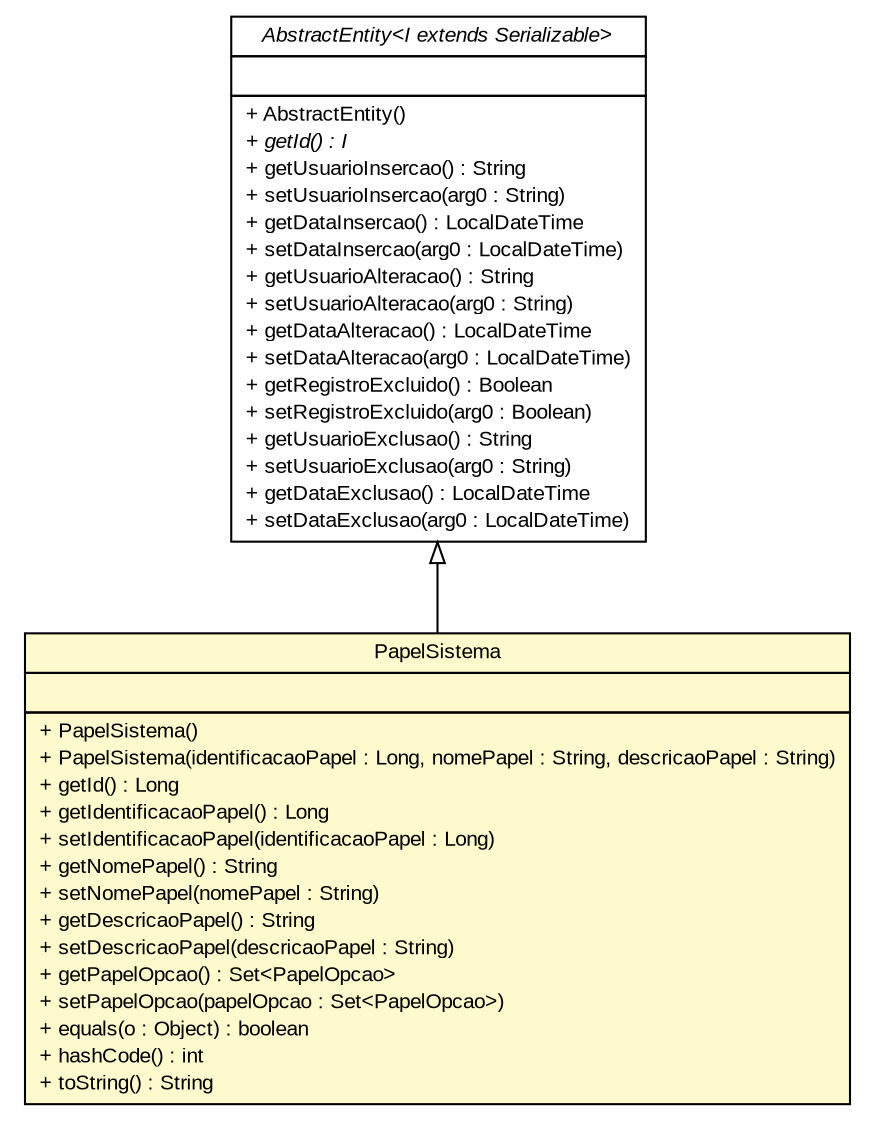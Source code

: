 #!/usr/local/bin/dot
#
# Class diagram 
# Generated by UMLGraph version R5_6 (http://www.umlgraph.org/)
#

digraph G {
	edge [fontname="arial",fontsize=10,labelfontname="arial",labelfontsize=10];
	node [fontname="arial",fontsize=10,shape=plaintext];
	nodesep=0.25;
	ranksep=0.5;
	// br.gov.to.sefaz.seg.persistence.entity.PapelSistema
	c9487 [label=<<table title="br.gov.to.sefaz.seg.persistence.entity.PapelSistema" border="0" cellborder="1" cellspacing="0" cellpadding="2" port="p" bgcolor="lemonChiffon" href="./PapelSistema.html">
		<tr><td><table border="0" cellspacing="0" cellpadding="1">
<tr><td align="center" balign="center"> PapelSistema </td></tr>
		</table></td></tr>
		<tr><td><table border="0" cellspacing="0" cellpadding="1">
<tr><td align="left" balign="left">  </td></tr>
		</table></td></tr>
		<tr><td><table border="0" cellspacing="0" cellpadding="1">
<tr><td align="left" balign="left"> + PapelSistema() </td></tr>
<tr><td align="left" balign="left"> + PapelSistema(identificacaoPapel : Long, nomePapel : String, descricaoPapel : String) </td></tr>
<tr><td align="left" balign="left"> + getId() : Long </td></tr>
<tr><td align="left" balign="left"> + getIdentificacaoPapel() : Long </td></tr>
<tr><td align="left" balign="left"> + setIdentificacaoPapel(identificacaoPapel : Long) </td></tr>
<tr><td align="left" balign="left"> + getNomePapel() : String </td></tr>
<tr><td align="left" balign="left"> + setNomePapel(nomePapel : String) </td></tr>
<tr><td align="left" balign="left"> + getDescricaoPapel() : String </td></tr>
<tr><td align="left" balign="left"> + setDescricaoPapel(descricaoPapel : String) </td></tr>
<tr><td align="left" balign="left"> + getPapelOpcao() : Set&lt;PapelOpcao&gt; </td></tr>
<tr><td align="left" balign="left"> + setPapelOpcao(papelOpcao : Set&lt;PapelOpcao&gt;) </td></tr>
<tr><td align="left" balign="left"> + equals(o : Object) : boolean </td></tr>
<tr><td align="left" balign="left"> + hashCode() : int </td></tr>
<tr><td align="left" balign="left"> + toString() : String </td></tr>
		</table></td></tr>
		</table>>, URL="./PapelSistema.html", fontname="arial", fontcolor="black", fontsize=10.0];
	//br.gov.to.sefaz.seg.persistence.entity.PapelSistema extends br.gov.to.sefaz.persistence.entity.AbstractEntity<java.lang.Long>
	c9523:p -> c9487:p [dir=back,arrowtail=empty];
	// br.gov.to.sefaz.persistence.entity.AbstractEntity<I extends java.io.Serializable>
	c9523 [label=<<table title="br.gov.to.sefaz.persistence.entity.AbstractEntity" border="0" cellborder="1" cellspacing="0" cellpadding="2" port="p" href="http://java.sun.com/j2se/1.4.2/docs/api/br/gov/to/sefaz/persistence/entity/AbstractEntity.html">
		<tr><td><table border="0" cellspacing="0" cellpadding="1">
<tr><td align="center" balign="center"><font face="arial italic"> AbstractEntity&lt;I extends Serializable&gt; </font></td></tr>
		</table></td></tr>
		<tr><td><table border="0" cellspacing="0" cellpadding="1">
<tr><td align="left" balign="left">  </td></tr>
		</table></td></tr>
		<tr><td><table border="0" cellspacing="0" cellpadding="1">
<tr><td align="left" balign="left"> + AbstractEntity() </td></tr>
<tr><td align="left" balign="left"><font face="arial italic" point-size="10.0"> + getId() : I </font></td></tr>
<tr><td align="left" balign="left"> + getUsuarioInsercao() : String </td></tr>
<tr><td align="left" balign="left"> + setUsuarioInsercao(arg0 : String) </td></tr>
<tr><td align="left" balign="left"> + getDataInsercao() : LocalDateTime </td></tr>
<tr><td align="left" balign="left"> + setDataInsercao(arg0 : LocalDateTime) </td></tr>
<tr><td align="left" balign="left"> + getUsuarioAlteracao() : String </td></tr>
<tr><td align="left" balign="left"> + setUsuarioAlteracao(arg0 : String) </td></tr>
<tr><td align="left" balign="left"> + getDataAlteracao() : LocalDateTime </td></tr>
<tr><td align="left" balign="left"> + setDataAlteracao(arg0 : LocalDateTime) </td></tr>
<tr><td align="left" balign="left"> + getRegistroExcluido() : Boolean </td></tr>
<tr><td align="left" balign="left"> + setRegistroExcluido(arg0 : Boolean) </td></tr>
<tr><td align="left" balign="left"> + getUsuarioExclusao() : String </td></tr>
<tr><td align="left" balign="left"> + setUsuarioExclusao(arg0 : String) </td></tr>
<tr><td align="left" balign="left"> + getDataExclusao() : LocalDateTime </td></tr>
<tr><td align="left" balign="left"> + setDataExclusao(arg0 : LocalDateTime) </td></tr>
		</table></td></tr>
		</table>>, URL="http://java.sun.com/j2se/1.4.2/docs/api/br/gov/to/sefaz/persistence/entity/AbstractEntity.html", fontname="arial", fontcolor="black", fontsize=10.0];
}

